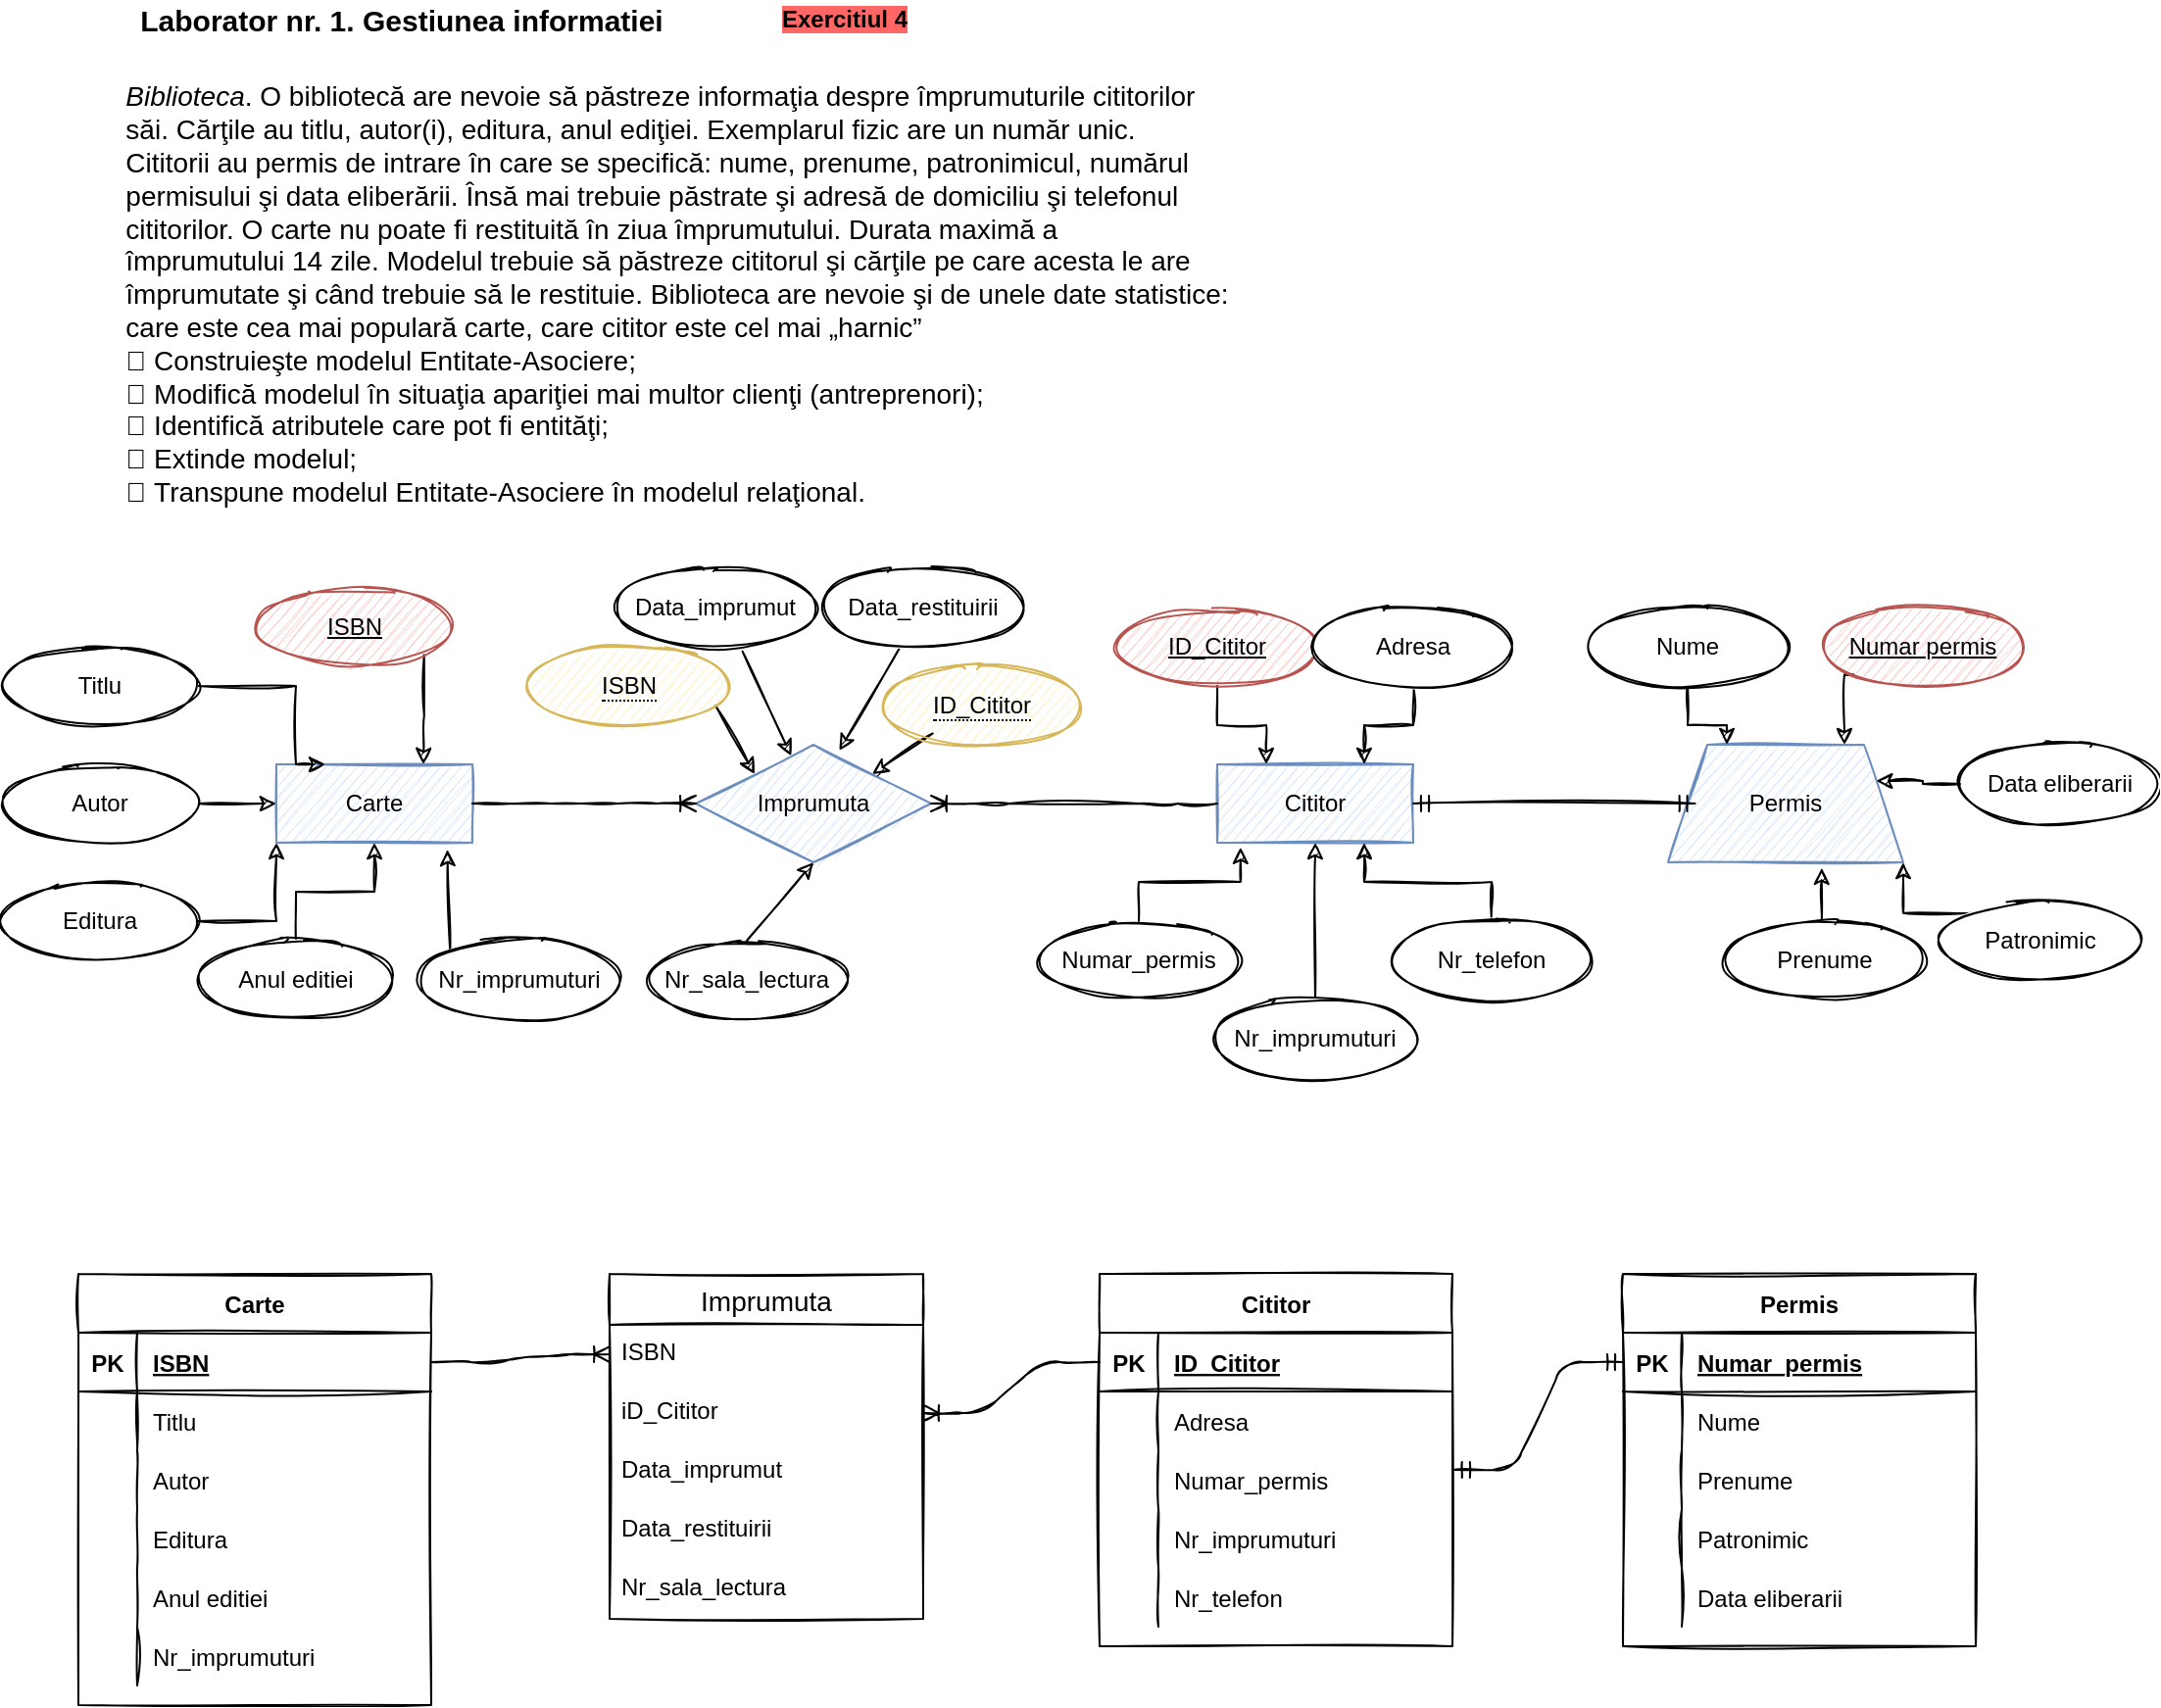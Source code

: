 <mxfile version="17.5.0" type="github"><diagram id="GzVoudzLTFGUCor3DVBX" name="Page-1"><mxGraphModel dx="765" dy="492" grid="1" gridSize="10" guides="1" tooltips="1" connect="1" arrows="1" fold="1" page="1" pageScale="1" pageWidth="827" pageHeight="1169" math="0" shadow="0"><root><mxCell id="0"/><mxCell id="1" parent="0"/><mxCell id="1ZgwUVBIteg7ktjn-Hnc-1" value="Cititor" style="whiteSpace=wrap;html=1;align=center;fillColor=#dae8fc;strokeColor=#6c8ebf;sketch=1;" parent="1" vertex="1"><mxGeometry x="620" y="420" width="100" height="40" as="geometry"/></mxCell><mxCell id="1ZgwUVBIteg7ktjn-Hnc-2" value="Carte" style="whiteSpace=wrap;html=1;align=center;fillColor=#dae8fc;strokeColor=#6c8ebf;sketch=1;" parent="1" vertex="1"><mxGeometry x="140" y="420" width="100" height="40" as="geometry"/></mxCell><mxCell id="1ZgwUVBIteg7ktjn-Hnc-3" value="Imprumuta" style="shape=rhombus;perimeter=rhombusPerimeter;whiteSpace=wrap;html=1;align=center;fillColor=#dae8fc;strokeColor=#6c8ebf;sketch=1;" parent="1" vertex="1"><mxGeometry x="354" y="410" width="120" height="60" as="geometry"/></mxCell><mxCell id="1ZgwUVBIteg7ktjn-Hnc-9" style="edgeStyle=orthogonalEdgeStyle;rounded=0;orthogonalLoop=1;jettySize=auto;html=1;exitX=1;exitY=1;exitDx=0;exitDy=0;entryX=0.75;entryY=0;entryDx=0;entryDy=0;sketch=1;" parent="1" source="1ZgwUVBIteg7ktjn-Hnc-4" target="1ZgwUVBIteg7ktjn-Hnc-2" edge="1"><mxGeometry relative="1" as="geometry"/></mxCell><mxCell id="1ZgwUVBIteg7ktjn-Hnc-4" value="ISBN" style="ellipse;whiteSpace=wrap;html=1;align=center;fontStyle=4;fillColor=#f8cecc;strokeColor=#b85450;sketch=1;" parent="1" vertex="1"><mxGeometry x="130" y="330" width="100" height="40" as="geometry"/></mxCell><mxCell id="1ZgwUVBIteg7ktjn-Hnc-10" style="edgeStyle=orthogonalEdgeStyle;rounded=0;orthogonalLoop=1;jettySize=auto;html=1;entryX=0.25;entryY=0;entryDx=0;entryDy=0;sketch=1;" parent="1" source="1ZgwUVBIteg7ktjn-Hnc-5" target="1ZgwUVBIteg7ktjn-Hnc-2" edge="1"><mxGeometry relative="1" as="geometry"><Array as="points"><mxPoint x="150" y="380"/><mxPoint x="150" y="420"/></Array></mxGeometry></mxCell><mxCell id="1ZgwUVBIteg7ktjn-Hnc-5" value="Titlu" style="ellipse;whiteSpace=wrap;html=1;align=center;sketch=1;" parent="1" vertex="1"><mxGeometry y="360" width="100" height="40" as="geometry"/></mxCell><mxCell id="1ZgwUVBIteg7ktjn-Hnc-12" style="edgeStyle=orthogonalEdgeStyle;rounded=0;orthogonalLoop=1;jettySize=auto;html=1;entryX=0;entryY=0.5;entryDx=0;entryDy=0;sketch=1;" parent="1" source="1ZgwUVBIteg7ktjn-Hnc-6" target="1ZgwUVBIteg7ktjn-Hnc-2" edge="1"><mxGeometry relative="1" as="geometry"/></mxCell><mxCell id="1ZgwUVBIteg7ktjn-Hnc-6" value="Autor" style="ellipse;whiteSpace=wrap;html=1;align=center;sketch=1;" parent="1" vertex="1"><mxGeometry y="420" width="100" height="40" as="geometry"/></mxCell><mxCell id="1ZgwUVBIteg7ktjn-Hnc-13" style="edgeStyle=orthogonalEdgeStyle;rounded=0;orthogonalLoop=1;jettySize=auto;html=1;entryX=0;entryY=1;entryDx=0;entryDy=0;sketch=1;" parent="1" source="1ZgwUVBIteg7ktjn-Hnc-7" target="1ZgwUVBIteg7ktjn-Hnc-2" edge="1"><mxGeometry relative="1" as="geometry"/></mxCell><mxCell id="1ZgwUVBIteg7ktjn-Hnc-7" value="Editura" style="ellipse;whiteSpace=wrap;html=1;align=center;sketch=1;" parent="1" vertex="1"><mxGeometry y="480" width="100" height="40" as="geometry"/></mxCell><mxCell id="1ZgwUVBIteg7ktjn-Hnc-14" style="edgeStyle=orthogonalEdgeStyle;rounded=0;orthogonalLoop=1;jettySize=auto;html=1;sketch=1;" parent="1" source="1ZgwUVBIteg7ktjn-Hnc-8" target="1ZgwUVBIteg7ktjn-Hnc-2" edge="1"><mxGeometry relative="1" as="geometry"/></mxCell><mxCell id="1ZgwUVBIteg7ktjn-Hnc-8" value="Anul editiei" style="ellipse;whiteSpace=wrap;html=1;align=center;sketch=1;" parent="1" vertex="1"><mxGeometry x="100" y="510" width="100" height="40" as="geometry"/></mxCell><mxCell id="1ZgwUVBIteg7ktjn-Hnc-15" value="Permis" style="shape=trapezoid;perimeter=trapezoidPerimeter;whiteSpace=wrap;html=1;fixedSize=1;fillColor=#dae8fc;strokeColor=#6c8ebf;sketch=1;" parent="1" vertex="1"><mxGeometry x="850" y="410" width="120" height="60" as="geometry"/></mxCell><mxCell id="1ZgwUVBIteg7ktjn-Hnc-22" style="edgeStyle=orthogonalEdgeStyle;rounded=0;orthogonalLoop=1;jettySize=auto;html=1;entryX=0.25;entryY=0;entryDx=0;entryDy=0;sketch=1;" parent="1" source="1ZgwUVBIteg7ktjn-Hnc-16" target="1ZgwUVBIteg7ktjn-Hnc-15" edge="1"><mxGeometry relative="1" as="geometry"/></mxCell><mxCell id="1ZgwUVBIteg7ktjn-Hnc-16" value="Nume" style="ellipse;whiteSpace=wrap;html=1;align=center;sketch=1;" parent="1" vertex="1"><mxGeometry x="810" y="340" width="100" height="40" as="geometry"/></mxCell><mxCell id="1ZgwUVBIteg7ktjn-Hnc-23" style="edgeStyle=orthogonalEdgeStyle;rounded=0;orthogonalLoop=1;jettySize=auto;html=1;exitX=0;exitY=1;exitDx=0;exitDy=0;entryX=0.75;entryY=0;entryDx=0;entryDy=0;sketch=1;" parent="1" source="1ZgwUVBIteg7ktjn-Hnc-17" target="1ZgwUVBIteg7ktjn-Hnc-15" edge="1"><mxGeometry relative="1" as="geometry"/></mxCell><mxCell id="1ZgwUVBIteg7ktjn-Hnc-17" value="Numar permis" style="ellipse;whiteSpace=wrap;html=1;align=center;fontStyle=4;fillColor=#f8cecc;strokeColor=#b85450;sketch=1;" parent="1" vertex="1"><mxGeometry x="930" y="340" width="100" height="40" as="geometry"/></mxCell><mxCell id="1ZgwUVBIteg7ktjn-Hnc-24" style="edgeStyle=orthogonalEdgeStyle;rounded=0;orthogonalLoop=1;jettySize=auto;html=1;exitX=0;exitY=0.5;exitDx=0;exitDy=0;entryX=1;entryY=0.25;entryDx=0;entryDy=0;sketch=1;" parent="1" source="1ZgwUVBIteg7ktjn-Hnc-18" target="1ZgwUVBIteg7ktjn-Hnc-15" edge="1"><mxGeometry relative="1" as="geometry"/></mxCell><mxCell id="1ZgwUVBIteg7ktjn-Hnc-18" value="Data eliberarii" style="ellipse;whiteSpace=wrap;html=1;align=center;sketch=1;" parent="1" vertex="1"><mxGeometry x="1000" y="410" width="100" height="40" as="geometry"/></mxCell><mxCell id="1ZgwUVBIteg7ktjn-Hnc-31" style="edgeStyle=orthogonalEdgeStyle;rounded=0;orthogonalLoop=1;jettySize=auto;html=1;entryX=0.25;entryY=0;entryDx=0;entryDy=0;sketch=1;" parent="1" source="1ZgwUVBIteg7ktjn-Hnc-19" target="1ZgwUVBIteg7ktjn-Hnc-1" edge="1"><mxGeometry relative="1" as="geometry"/></mxCell><mxCell id="1ZgwUVBIteg7ktjn-Hnc-19" value="ID_Cititor" style="ellipse;whiteSpace=wrap;html=1;align=center;fontStyle=4;fillColor=#f8cecc;strokeColor=#b85450;sketch=1;" parent="1" vertex="1"><mxGeometry x="570" y="340" width="100" height="40" as="geometry"/></mxCell><mxCell id="1ZgwUVBIteg7ktjn-Hnc-30" style="edgeStyle=orthogonalEdgeStyle;rounded=0;orthogonalLoop=1;jettySize=auto;html=1;exitX=0.5;exitY=1;exitDx=0;exitDy=0;entryX=0.75;entryY=0;entryDx=0;entryDy=0;sketch=1;" parent="1" source="1ZgwUVBIteg7ktjn-Hnc-20" target="1ZgwUVBIteg7ktjn-Hnc-1" edge="1"><mxGeometry relative="1" as="geometry"/></mxCell><mxCell id="1ZgwUVBIteg7ktjn-Hnc-20" value="Adresa" style="ellipse;whiteSpace=wrap;html=1;align=center;sketch=1;" parent="1" vertex="1"><mxGeometry x="670" y="340" width="100" height="40" as="geometry"/></mxCell><mxCell id="1ZgwUVBIteg7ktjn-Hnc-25" style="edgeStyle=orthogonalEdgeStyle;rounded=0;orthogonalLoop=1;jettySize=auto;html=1;entryX=0.75;entryY=1;entryDx=0;entryDy=0;sketch=1;" parent="1" source="1ZgwUVBIteg7ktjn-Hnc-21" target="1ZgwUVBIteg7ktjn-Hnc-1" edge="1"><mxGeometry relative="1" as="geometry"/></mxCell><mxCell id="1ZgwUVBIteg7ktjn-Hnc-21" value="Nr_telefon" style="ellipse;whiteSpace=wrap;html=1;align=center;sketch=1;" parent="1" vertex="1"><mxGeometry x="710" y="500" width="100" height="40" as="geometry"/></mxCell><mxCell id="1ZgwUVBIteg7ktjn-Hnc-28" style="edgeStyle=orthogonalEdgeStyle;rounded=0;orthogonalLoop=1;jettySize=auto;html=1;exitX=0;exitY=0;exitDx=0;exitDy=0;entryX=1;entryY=1;entryDx=0;entryDy=0;sketch=1;" parent="1" source="1ZgwUVBIteg7ktjn-Hnc-26" target="1ZgwUVBIteg7ktjn-Hnc-15" edge="1"><mxGeometry relative="1" as="geometry"/></mxCell><mxCell id="1ZgwUVBIteg7ktjn-Hnc-26" value="Patronimic" style="ellipse;whiteSpace=wrap;html=1;align=center;sketch=1;" parent="1" vertex="1"><mxGeometry x="990" y="490" width="100" height="40" as="geometry"/></mxCell><mxCell id="1ZgwUVBIteg7ktjn-Hnc-29" style="edgeStyle=orthogonalEdgeStyle;rounded=0;orthogonalLoop=1;jettySize=auto;html=1;exitX=0.5;exitY=0;exitDx=0;exitDy=0;entryX=0.653;entryY=1.049;entryDx=0;entryDy=0;entryPerimeter=0;sketch=1;" parent="1" source="1ZgwUVBIteg7ktjn-Hnc-27" target="1ZgwUVBIteg7ktjn-Hnc-15" edge="1"><mxGeometry relative="1" as="geometry"/></mxCell><mxCell id="1ZgwUVBIteg7ktjn-Hnc-27" value="Prenume" style="ellipse;whiteSpace=wrap;html=1;align=center;sketch=1;" parent="1" vertex="1"><mxGeometry x="880" y="500" width="100" height="40" as="geometry"/></mxCell><mxCell id="1ZgwUVBIteg7ktjn-Hnc-41" style="edgeStyle=none;rounded=0;orthogonalLoop=1;jettySize=auto;html=1;exitX=0.638;exitY=1.059;exitDx=0;exitDy=0;exitPerimeter=0;sketch=1;" parent="1" source="1ZgwUVBIteg7ktjn-Hnc-32" target="1ZgwUVBIteg7ktjn-Hnc-3" edge="1"><mxGeometry relative="1" as="geometry"><mxPoint x="370" y="350" as="sourcePoint"/></mxGeometry></mxCell><mxCell id="1ZgwUVBIteg7ktjn-Hnc-32" value="Data_imprumut" style="ellipse;whiteSpace=wrap;html=1;align=center;sketch=1;" parent="1" vertex="1"><mxGeometry x="314" y="320" width="100" height="40" as="geometry"/></mxCell><mxCell id="1ZgwUVBIteg7ktjn-Hnc-40" style="edgeStyle=none;rounded=0;orthogonalLoop=1;jettySize=auto;html=1;exitX=1;exitY=0.5;exitDx=0;exitDy=0;entryX=0;entryY=0;entryDx=0;entryDy=0;sketch=1;" parent="1" target="1ZgwUVBIteg7ktjn-Hnc-3" edge="1"><mxGeometry relative="1" as="geometry"><mxPoint x="364" y="390" as="sourcePoint"/></mxGeometry></mxCell><mxCell id="1ZgwUVBIteg7ktjn-Hnc-35" style="edgeStyle=orthogonalEdgeStyle;rounded=0;orthogonalLoop=1;jettySize=auto;html=1;exitX=0.5;exitY=1;exitDx=0;exitDy=0;sketch=1;" parent="1" source="1ZgwUVBIteg7ktjn-Hnc-20" target="1ZgwUVBIteg7ktjn-Hnc-20" edge="1"><mxGeometry relative="1" as="geometry"/></mxCell><mxCell id="1ZgwUVBIteg7ktjn-Hnc-42" style="edgeStyle=none;rounded=0;orthogonalLoop=1;jettySize=auto;html=1;exitX=0;exitY=1;exitDx=0;exitDy=0;entryX=1;entryY=0;entryDx=0;entryDy=0;sketch=1;" parent="1" target="1ZgwUVBIteg7ktjn-Hnc-3" edge="1"><mxGeometry relative="1" as="geometry"><mxPoint x="474.854" y="404.226" as="sourcePoint"/></mxGeometry></mxCell><mxCell id="1ZgwUVBIteg7ktjn-Hnc-38" style="edgeStyle=orthogonalEdgeStyle;rounded=0;orthogonalLoop=1;jettySize=auto;html=1;exitX=0.5;exitY=0;exitDx=0;exitDy=0;entryX=0.119;entryY=1.059;entryDx=0;entryDy=0;entryPerimeter=0;sketch=1;" parent="1" source="1ZgwUVBIteg7ktjn-Hnc-37" target="1ZgwUVBIteg7ktjn-Hnc-1" edge="1"><mxGeometry relative="1" as="geometry"/></mxCell><mxCell id="1ZgwUVBIteg7ktjn-Hnc-37" value="Numar_permis" style="ellipse;whiteSpace=wrap;html=1;align=center;sketch=1;" parent="1" vertex="1"><mxGeometry x="530" y="500" width="100" height="40" as="geometry"/></mxCell><mxCell id="1ZgwUVBIteg7ktjn-Hnc-39" value="" style="fontSize=12;html=1;endArrow=ERmandOne;startArrow=ERmandOne;entryX=0.115;entryY=0.5;entryDx=0;entryDy=0;exitX=1;exitY=0.5;exitDx=0;exitDy=0;entryPerimeter=0;sketch=1;" parent="1" source="1ZgwUVBIteg7ktjn-Hnc-1" target="1ZgwUVBIteg7ktjn-Hnc-15" edge="1"><mxGeometry width="100" height="100" relative="1" as="geometry"><mxPoint x="460" y="590" as="sourcePoint"/><mxPoint x="560" y="490" as="targetPoint"/></mxGeometry></mxCell><mxCell id="1ZgwUVBIteg7ktjn-Hnc-43" value="" style="edgeStyle=entityRelationEdgeStyle;fontSize=12;html=1;endArrow=ERoneToMany;entryX=1;entryY=0.5;entryDx=0;entryDy=0;exitX=0;exitY=0.5;exitDx=0;exitDy=0;sketch=1;" parent="1" source="1ZgwUVBIteg7ktjn-Hnc-1" target="1ZgwUVBIteg7ktjn-Hnc-3" edge="1"><mxGeometry width="100" height="100" relative="1" as="geometry"><mxPoint x="460" y="590" as="sourcePoint"/><mxPoint x="560" y="490" as="targetPoint"/></mxGeometry></mxCell><mxCell id="1ZgwUVBIteg7ktjn-Hnc-44" value="" style="edgeStyle=entityRelationEdgeStyle;fontSize=12;html=1;endArrow=ERoneToMany;exitX=1;exitY=0.5;exitDx=0;exitDy=0;entryX=0;entryY=0.5;entryDx=0;entryDy=0;sketch=1;" parent="1" source="1ZgwUVBIteg7ktjn-Hnc-2" target="1ZgwUVBIteg7ktjn-Hnc-3" edge="1"><mxGeometry width="100" height="100" relative="1" as="geometry"><mxPoint x="460" y="590" as="sourcePoint"/><mxPoint x="560" y="490" as="targetPoint"/></mxGeometry></mxCell><mxCell id="1ZgwUVBIteg7ktjn-Hnc-46" value="&lt;span style=&quot;border-bottom: 1px dotted&quot;&gt;ID_Cititor&lt;/span&gt;" style="ellipse;whiteSpace=wrap;html=1;align=center;fillColor=#fff2cc;strokeColor=#d6b656;sketch=1;" parent="1" vertex="1"><mxGeometry x="450" y="370" width="100" height="40" as="geometry"/></mxCell><mxCell id="1ZgwUVBIteg7ktjn-Hnc-47" value="&lt;span style=&quot;border-bottom: 1px dotted&quot;&gt;ISBN&lt;/span&gt;" style="ellipse;whiteSpace=wrap;html=1;align=center;fillColor=#fff2cc;strokeColor=#d6b656;sketch=1;" parent="1" vertex="1"><mxGeometry x="270" y="360" width="100" height="40" as="geometry"/></mxCell><mxCell id="1ZgwUVBIteg7ktjn-Hnc-49" style="edgeStyle=none;rounded=0;orthogonalLoop=1;jettySize=auto;html=1;entryX=0.61;entryY=0.049;entryDx=0;entryDy=0;entryPerimeter=0;sketch=1;" parent="1" source="1ZgwUVBIteg7ktjn-Hnc-48" target="1ZgwUVBIteg7ktjn-Hnc-3" edge="1"><mxGeometry relative="1" as="geometry"/></mxCell><mxCell id="1ZgwUVBIteg7ktjn-Hnc-48" value="Data_restituirii" style="ellipse;whiteSpace=wrap;html=1;align=center;sketch=1;" parent="1" vertex="1"><mxGeometry x="420" y="320" width="100" height="40" as="geometry"/></mxCell><mxCell id="1ZgwUVBIteg7ktjn-Hnc-51" style="edgeStyle=none;rounded=0;orthogonalLoop=1;jettySize=auto;html=1;exitX=0.5;exitY=0;exitDx=0;exitDy=0;entryX=0.5;entryY=1;entryDx=0;entryDy=0;sketch=1;" parent="1" source="1ZgwUVBIteg7ktjn-Hnc-50" target="1ZgwUVBIteg7ktjn-Hnc-1" edge="1"><mxGeometry relative="1" as="geometry"/></mxCell><mxCell id="1ZgwUVBIteg7ktjn-Hnc-50" value="Nr_imprumuturi" style="ellipse;whiteSpace=wrap;html=1;align=center;sketch=1;" parent="1" vertex="1"><mxGeometry x="620" y="540" width="100" height="40" as="geometry"/></mxCell><mxCell id="1ZgwUVBIteg7ktjn-Hnc-53" style="edgeStyle=none;rounded=0;orthogonalLoop=1;jettySize=auto;html=1;exitX=0;exitY=0;exitDx=0;exitDy=0;entryX=0.872;entryY=1.088;entryDx=0;entryDy=0;entryPerimeter=0;sketch=1;" parent="1" source="1ZgwUVBIteg7ktjn-Hnc-52" target="1ZgwUVBIteg7ktjn-Hnc-2" edge="1"><mxGeometry relative="1" as="geometry"/></mxCell><mxCell id="1ZgwUVBIteg7ktjn-Hnc-52" value="Nr_imprumuturi" style="ellipse;whiteSpace=wrap;html=1;align=center;sketch=1;" parent="1" vertex="1"><mxGeometry x="214" y="510" width="100" height="40" as="geometry"/></mxCell><mxCell id="1ZgwUVBIteg7ktjn-Hnc-55" style="edgeStyle=none;rounded=0;orthogonalLoop=1;jettySize=auto;html=1;exitX=0.5;exitY=0;exitDx=0;exitDy=0;entryX=0.5;entryY=1;entryDx=0;entryDy=0;sketch=1;" parent="1" source="1ZgwUVBIteg7ktjn-Hnc-54" target="1ZgwUVBIteg7ktjn-Hnc-3" edge="1"><mxGeometry relative="1" as="geometry"/></mxCell><mxCell id="1ZgwUVBIteg7ktjn-Hnc-54" value="Nr_sala_lectura" style="ellipse;whiteSpace=wrap;html=1;align=center;sketch=1;" parent="1" vertex="1"><mxGeometry x="330" y="510" width="100" height="40" as="geometry"/></mxCell><mxCell id="UkZiHDTjIvMeta6lzv5_-1" value="&lt;b&gt;&lt;font style=&quot;font-size: 15px&quot;&gt;Laborator nr. 1. Gestiunea informatiei&lt;/font&gt;&lt;/b&gt;" style="text;html=1;strokeColor=none;fillColor=none;align=center;verticalAlign=middle;whiteSpace=wrap;rounded=0;sketch=1;" parent="1" vertex="1"><mxGeometry x="64" y="30" width="280" height="20" as="geometry"/></mxCell><mxCell id="UkZiHDTjIvMeta6lzv5_-2" value="&lt;b style=&quot;background-color: rgb(255 , 102 , 102)&quot;&gt;Exercitiul 4&lt;/b&gt;" style="text;html=1;strokeColor=none;fillColor=none;align=center;verticalAlign=middle;whiteSpace=wrap;rounded=0;sketch=1;" parent="1" vertex="1"><mxGeometry x="390" y="30" width="80" height="20" as="geometry"/></mxCell><mxCell id="UkZiHDTjIvMeta6lzv5_-3" value="&lt;div style=&quot;text-align: left ; font-size: 14px&quot;&gt;&lt;i&gt;Biblioteca&lt;/i&gt;. O bibliotecă are nevoie să păstreze informaţia despre împrumuturile cititorilor&lt;br&gt;săi. Cărţile au titlu, autor(i), editura, anul ediţiei. Exemplarul fizic are un număr unic.&lt;br&gt;Cititorii au permis de intrare în care se specifică: nume, prenume, patronimicul, numărul&lt;br&gt;permisului şi data eliberării. Însă mai trebuie păstrate şi adresă de domiciliu şi telefonul&lt;br&gt;cititorilor. O carte nu poate fi restituită în ziua împrumutului. Durata maximă a&lt;br&gt;împrumutului 14 zile. Modelul trebuie să păstreze cititorul şi cărţile pe care acesta le are&lt;br&gt;împrumutate şi când trebuie să le restituie. Biblioteca are nevoie şi de unele date statistice:&lt;br&gt;care este cea mai populară carte, care cititor este cel mai „harnic”&lt;br&gt;&lt;/div&gt;&lt;div style=&quot;text-align: left ; font-size: 14px&quot;&gt;&lt;span&gt;&lt;font style=&quot;font-size: 14px&quot;&gt; Construieşte modelul Entitate-Asociere;&lt;/font&gt;&lt;/span&gt;&lt;/div&gt;&lt;div style=&quot;text-align: left ; font-size: 14px&quot;&gt;&lt;span&gt;&lt;font style=&quot;font-size: 14px&quot;&gt; Modifică modelul în situaţia apariţiei mai multor clienţi (antreprenori);&lt;/font&gt;&lt;/span&gt;&lt;/div&gt;&lt;div style=&quot;text-align: left ; font-size: 14px&quot;&gt;&lt;span&gt;&lt;font style=&quot;font-size: 14px&quot;&gt; Identifică atributele care pot fi entităţi;&lt;/font&gt;&lt;/span&gt;&lt;/div&gt;&lt;div style=&quot;text-align: left ; font-size: 14px&quot;&gt;&lt;span&gt;&lt;font style=&quot;font-size: 14px&quot;&gt; Extinde modelul;&lt;/font&gt;&lt;/span&gt;&lt;/div&gt;&lt;div style=&quot;text-align: left ; font-size: 14px&quot;&gt;&lt;font style=&quot;font-size: 14px&quot;&gt; Transpune modelul Entitate-Asociere în modelul relaţional.&lt;/font&gt;&lt;/div&gt;" style="text;html=1;strokeColor=none;fillColor=none;align=center;verticalAlign=middle;whiteSpace=wrap;rounded=0;sketch=1;" parent="1" vertex="1"><mxGeometry x="39" y="60" width="611" height="240" as="geometry"/></mxCell><mxCell id="UkZiHDTjIvMeta6lzv5_-4" value="Carte" style="shape=table;startSize=30;container=1;collapsible=1;childLayout=tableLayout;fixedRows=1;rowLines=0;fontStyle=1;align=center;resizeLast=1;sketch=1;" parent="1" vertex="1"><mxGeometry x="39" y="680" width="180" height="220" as="geometry"/></mxCell><mxCell id="UkZiHDTjIvMeta6lzv5_-5" value="" style="shape=partialRectangle;collapsible=0;dropTarget=0;pointerEvents=0;fillColor=none;top=0;left=0;bottom=1;right=0;points=[[0,0.5],[1,0.5]];portConstraint=eastwest;sketch=1;" parent="UkZiHDTjIvMeta6lzv5_-4" vertex="1"><mxGeometry y="30" width="180" height="30" as="geometry"/></mxCell><mxCell id="UkZiHDTjIvMeta6lzv5_-6" value="PK" style="shape=partialRectangle;connectable=0;fillColor=none;top=0;left=0;bottom=0;right=0;fontStyle=1;overflow=hidden;sketch=1;" parent="UkZiHDTjIvMeta6lzv5_-5" vertex="1"><mxGeometry width="30" height="30" as="geometry"/></mxCell><mxCell id="UkZiHDTjIvMeta6lzv5_-7" value="ISBN" style="shape=partialRectangle;connectable=0;fillColor=none;top=0;left=0;bottom=0;right=0;align=left;spacingLeft=6;fontStyle=5;overflow=hidden;sketch=1;" parent="UkZiHDTjIvMeta6lzv5_-5" vertex="1"><mxGeometry x="30" width="150" height="30" as="geometry"/></mxCell><mxCell id="UkZiHDTjIvMeta6lzv5_-8" value="" style="shape=partialRectangle;collapsible=0;dropTarget=0;pointerEvents=0;fillColor=none;top=0;left=0;bottom=0;right=0;points=[[0,0.5],[1,0.5]];portConstraint=eastwest;sketch=1;" parent="UkZiHDTjIvMeta6lzv5_-4" vertex="1"><mxGeometry y="60" width="180" height="30" as="geometry"/></mxCell><mxCell id="UkZiHDTjIvMeta6lzv5_-9" value="" style="shape=partialRectangle;connectable=0;fillColor=none;top=0;left=0;bottom=0;right=0;editable=1;overflow=hidden;sketch=1;" parent="UkZiHDTjIvMeta6lzv5_-8" vertex="1"><mxGeometry width="30" height="30" as="geometry"/></mxCell><mxCell id="UkZiHDTjIvMeta6lzv5_-10" value="Titlu" style="shape=partialRectangle;connectable=0;fillColor=none;top=0;left=0;bottom=0;right=0;align=left;spacingLeft=6;overflow=hidden;sketch=1;" parent="UkZiHDTjIvMeta6lzv5_-8" vertex="1"><mxGeometry x="30" width="150" height="30" as="geometry"/></mxCell><mxCell id="UkZiHDTjIvMeta6lzv5_-11" value="" style="shape=partialRectangle;collapsible=0;dropTarget=0;pointerEvents=0;fillColor=none;top=0;left=0;bottom=0;right=0;points=[[0,0.5],[1,0.5]];portConstraint=eastwest;sketch=1;" parent="UkZiHDTjIvMeta6lzv5_-4" vertex="1"><mxGeometry y="90" width="180" height="30" as="geometry"/></mxCell><mxCell id="UkZiHDTjIvMeta6lzv5_-12" value="" style="shape=partialRectangle;connectable=0;fillColor=none;top=0;left=0;bottom=0;right=0;editable=1;overflow=hidden;sketch=1;" parent="UkZiHDTjIvMeta6lzv5_-11" vertex="1"><mxGeometry width="30" height="30" as="geometry"/></mxCell><mxCell id="UkZiHDTjIvMeta6lzv5_-13" value="Autor" style="shape=partialRectangle;connectable=0;fillColor=none;top=0;left=0;bottom=0;right=0;align=left;spacingLeft=6;overflow=hidden;sketch=1;" parent="UkZiHDTjIvMeta6lzv5_-11" vertex="1"><mxGeometry x="30" width="150" height="30" as="geometry"/></mxCell><mxCell id="UkZiHDTjIvMeta6lzv5_-14" value="" style="shape=partialRectangle;collapsible=0;dropTarget=0;pointerEvents=0;fillColor=none;top=0;left=0;bottom=0;right=0;points=[[0,0.5],[1,0.5]];portConstraint=eastwest;sketch=1;" parent="UkZiHDTjIvMeta6lzv5_-4" vertex="1"><mxGeometry y="120" width="180" height="30" as="geometry"/></mxCell><mxCell id="UkZiHDTjIvMeta6lzv5_-15" value="" style="shape=partialRectangle;connectable=0;fillColor=none;top=0;left=0;bottom=0;right=0;editable=1;overflow=hidden;sketch=1;" parent="UkZiHDTjIvMeta6lzv5_-14" vertex="1"><mxGeometry width="30" height="30" as="geometry"/></mxCell><mxCell id="UkZiHDTjIvMeta6lzv5_-16" value="Editura" style="shape=partialRectangle;connectable=0;fillColor=none;top=0;left=0;bottom=0;right=0;align=left;spacingLeft=6;overflow=hidden;sketch=1;" parent="UkZiHDTjIvMeta6lzv5_-14" vertex="1"><mxGeometry x="30" width="150" height="30" as="geometry"/></mxCell><mxCell id="UkZiHDTjIvMeta6lzv5_-17" value="" style="shape=partialRectangle;collapsible=0;dropTarget=0;pointerEvents=0;fillColor=none;top=0;left=0;bottom=0;right=0;points=[[0,0.5],[1,0.5]];portConstraint=eastwest;sketch=1;" parent="UkZiHDTjIvMeta6lzv5_-4" vertex="1"><mxGeometry y="150" width="180" height="30" as="geometry"/></mxCell><mxCell id="UkZiHDTjIvMeta6lzv5_-18" value="" style="shape=partialRectangle;connectable=0;fillColor=none;top=0;left=0;bottom=0;right=0;editable=1;overflow=hidden;sketch=1;" parent="UkZiHDTjIvMeta6lzv5_-17" vertex="1"><mxGeometry width="30" height="30" as="geometry"/></mxCell><mxCell id="UkZiHDTjIvMeta6lzv5_-19" value="Anul editiei" style="shape=partialRectangle;connectable=0;fillColor=none;top=0;left=0;bottom=0;right=0;align=left;spacingLeft=6;overflow=hidden;sketch=1;" parent="UkZiHDTjIvMeta6lzv5_-17" vertex="1"><mxGeometry x="30" width="150" height="30" as="geometry"/></mxCell><mxCell id="UkZiHDTjIvMeta6lzv5_-20" value="" style="shape=partialRectangle;collapsible=0;dropTarget=0;pointerEvents=0;fillColor=none;top=0;left=0;bottom=0;right=0;points=[[0,0.5],[1,0.5]];portConstraint=eastwest;sketch=1;" parent="UkZiHDTjIvMeta6lzv5_-4" vertex="1"><mxGeometry y="180" width="180" height="30" as="geometry"/></mxCell><mxCell id="UkZiHDTjIvMeta6lzv5_-21" value="" style="shape=partialRectangle;connectable=0;fillColor=none;top=0;left=0;bottom=0;right=0;editable=1;overflow=hidden;sketch=1;" parent="UkZiHDTjIvMeta6lzv5_-20" vertex="1"><mxGeometry width="30" height="30" as="geometry"/></mxCell><mxCell id="UkZiHDTjIvMeta6lzv5_-22" value="Nr_imprumuturi" style="shape=partialRectangle;connectable=0;fillColor=none;top=0;left=0;bottom=0;right=0;align=left;spacingLeft=6;overflow=hidden;sketch=1;" parent="UkZiHDTjIvMeta6lzv5_-20" vertex="1"><mxGeometry x="30" width="150" height="30" as="geometry"/></mxCell><mxCell id="UkZiHDTjIvMeta6lzv5_-23" value="Imprumuta" style="swimlane;fontStyle=0;childLayout=stackLayout;horizontal=1;startSize=26;horizontalStack=0;resizeParent=1;resizeParentMax=0;resizeLast=0;collapsible=1;marginBottom=0;align=center;fontSize=14;sketch=1;" parent="1" vertex="1"><mxGeometry x="310" y="680" width="160" height="176" as="geometry"/></mxCell><mxCell id="UkZiHDTjIvMeta6lzv5_-24" value="ISBN" style="text;strokeColor=none;fillColor=none;spacingLeft=4;spacingRight=4;overflow=hidden;rotatable=0;points=[[0,0.5],[1,0.5]];portConstraint=eastwest;fontSize=12;sketch=1;" parent="UkZiHDTjIvMeta6lzv5_-23" vertex="1"><mxGeometry y="26" width="160" height="30" as="geometry"/></mxCell><mxCell id="UkZiHDTjIvMeta6lzv5_-25" value="iD_Cititor" style="text;strokeColor=none;fillColor=none;spacingLeft=4;spacingRight=4;overflow=hidden;rotatable=0;points=[[0,0.5],[1,0.5]];portConstraint=eastwest;fontSize=12;sketch=1;" parent="UkZiHDTjIvMeta6lzv5_-23" vertex="1"><mxGeometry y="56" width="160" height="30" as="geometry"/></mxCell><mxCell id="UkZiHDTjIvMeta6lzv5_-26" value="Data_imprumut" style="text;strokeColor=none;fillColor=none;spacingLeft=4;spacingRight=4;overflow=hidden;rotatable=0;points=[[0,0.5],[1,0.5]];portConstraint=eastwest;fontSize=12;sketch=1;" parent="UkZiHDTjIvMeta6lzv5_-23" vertex="1"><mxGeometry y="86" width="160" height="30" as="geometry"/></mxCell><mxCell id="UkZiHDTjIvMeta6lzv5_-27" value="Data_restituirii" style="text;strokeColor=none;fillColor=none;spacingLeft=4;spacingRight=4;overflow=hidden;rotatable=0;points=[[0,0.5],[1,0.5]];portConstraint=eastwest;fontSize=12;sketch=1;" parent="UkZiHDTjIvMeta6lzv5_-23" vertex="1"><mxGeometry y="116" width="160" height="30" as="geometry"/></mxCell><mxCell id="UkZiHDTjIvMeta6lzv5_-28" value="Nr_sala_lectura" style="text;strokeColor=none;fillColor=none;spacingLeft=4;spacingRight=4;overflow=hidden;rotatable=0;points=[[0,0.5],[1,0.5]];portConstraint=eastwest;fontSize=12;sketch=1;" parent="UkZiHDTjIvMeta6lzv5_-23" vertex="1"><mxGeometry y="146" width="160" height="30" as="geometry"/></mxCell><mxCell id="UkZiHDTjIvMeta6lzv5_-42" value="Permis" style="shape=table;startSize=30;container=1;collapsible=1;childLayout=tableLayout;fixedRows=1;rowLines=0;fontStyle=1;align=center;resizeLast=1;sketch=1;" parent="1" vertex="1"><mxGeometry x="827" y="680" width="180" height="190" as="geometry"/></mxCell><mxCell id="UkZiHDTjIvMeta6lzv5_-43" value="" style="shape=partialRectangle;collapsible=0;dropTarget=0;pointerEvents=0;fillColor=none;top=0;left=0;bottom=1;right=0;points=[[0,0.5],[1,0.5]];portConstraint=eastwest;sketch=1;" parent="UkZiHDTjIvMeta6lzv5_-42" vertex="1"><mxGeometry y="30" width="180" height="30" as="geometry"/></mxCell><mxCell id="UkZiHDTjIvMeta6lzv5_-44" value="PK" style="shape=partialRectangle;connectable=0;fillColor=none;top=0;left=0;bottom=0;right=0;fontStyle=1;overflow=hidden;sketch=1;" parent="UkZiHDTjIvMeta6lzv5_-43" vertex="1"><mxGeometry width="30" height="30" as="geometry"/></mxCell><mxCell id="UkZiHDTjIvMeta6lzv5_-45" value="Numar_permis" style="shape=partialRectangle;connectable=0;fillColor=none;top=0;left=0;bottom=0;right=0;align=left;spacingLeft=6;fontStyle=5;overflow=hidden;sketch=1;" parent="UkZiHDTjIvMeta6lzv5_-43" vertex="1"><mxGeometry x="30" width="150" height="30" as="geometry"/></mxCell><mxCell id="UkZiHDTjIvMeta6lzv5_-46" value="" style="shape=partialRectangle;collapsible=0;dropTarget=0;pointerEvents=0;fillColor=none;top=0;left=0;bottom=0;right=0;points=[[0,0.5],[1,0.5]];portConstraint=eastwest;sketch=1;" parent="UkZiHDTjIvMeta6lzv5_-42" vertex="1"><mxGeometry y="60" width="180" height="30" as="geometry"/></mxCell><mxCell id="UkZiHDTjIvMeta6lzv5_-47" value="" style="shape=partialRectangle;connectable=0;fillColor=none;top=0;left=0;bottom=0;right=0;editable=1;overflow=hidden;sketch=1;" parent="UkZiHDTjIvMeta6lzv5_-46" vertex="1"><mxGeometry width="30" height="30" as="geometry"/></mxCell><mxCell id="UkZiHDTjIvMeta6lzv5_-48" value="Nume" style="shape=partialRectangle;connectable=0;fillColor=none;top=0;left=0;bottom=0;right=0;align=left;spacingLeft=6;overflow=hidden;sketch=1;" parent="UkZiHDTjIvMeta6lzv5_-46" vertex="1"><mxGeometry x="30" width="150" height="30" as="geometry"/></mxCell><mxCell id="UkZiHDTjIvMeta6lzv5_-49" value="" style="shape=partialRectangle;collapsible=0;dropTarget=0;pointerEvents=0;fillColor=none;top=0;left=0;bottom=0;right=0;points=[[0,0.5],[1,0.5]];portConstraint=eastwest;sketch=1;" parent="UkZiHDTjIvMeta6lzv5_-42" vertex="1"><mxGeometry y="90" width="180" height="30" as="geometry"/></mxCell><mxCell id="UkZiHDTjIvMeta6lzv5_-50" value="" style="shape=partialRectangle;connectable=0;fillColor=none;top=0;left=0;bottom=0;right=0;editable=1;overflow=hidden;sketch=1;" parent="UkZiHDTjIvMeta6lzv5_-49" vertex="1"><mxGeometry width="30" height="30" as="geometry"/></mxCell><mxCell id="UkZiHDTjIvMeta6lzv5_-51" value="Prenume" style="shape=partialRectangle;connectable=0;fillColor=none;top=0;left=0;bottom=0;right=0;align=left;spacingLeft=6;overflow=hidden;sketch=1;" parent="UkZiHDTjIvMeta6lzv5_-49" vertex="1"><mxGeometry x="30" width="150" height="30" as="geometry"/></mxCell><mxCell id="UkZiHDTjIvMeta6lzv5_-52" value="" style="shape=partialRectangle;collapsible=0;dropTarget=0;pointerEvents=0;fillColor=none;top=0;left=0;bottom=0;right=0;points=[[0,0.5],[1,0.5]];portConstraint=eastwest;sketch=1;" parent="UkZiHDTjIvMeta6lzv5_-42" vertex="1"><mxGeometry y="120" width="180" height="30" as="geometry"/></mxCell><mxCell id="UkZiHDTjIvMeta6lzv5_-53" value="" style="shape=partialRectangle;connectable=0;fillColor=none;top=0;left=0;bottom=0;right=0;editable=1;overflow=hidden;sketch=1;" parent="UkZiHDTjIvMeta6lzv5_-52" vertex="1"><mxGeometry width="30" height="30" as="geometry"/></mxCell><mxCell id="UkZiHDTjIvMeta6lzv5_-54" value="Patronimic" style="shape=partialRectangle;connectable=0;fillColor=none;top=0;left=0;bottom=0;right=0;align=left;spacingLeft=6;overflow=hidden;sketch=1;" parent="UkZiHDTjIvMeta6lzv5_-52" vertex="1"><mxGeometry x="30" width="150" height="30" as="geometry"/></mxCell><mxCell id="UkZiHDTjIvMeta6lzv5_-55" value="" style="shape=partialRectangle;collapsible=0;dropTarget=0;pointerEvents=0;fillColor=none;top=0;left=0;bottom=0;right=0;points=[[0,0.5],[1,0.5]];portConstraint=eastwest;sketch=1;" parent="UkZiHDTjIvMeta6lzv5_-42" vertex="1"><mxGeometry y="150" width="180" height="30" as="geometry"/></mxCell><mxCell id="UkZiHDTjIvMeta6lzv5_-56" value="" style="shape=partialRectangle;connectable=0;fillColor=none;top=0;left=0;bottom=0;right=0;editable=1;overflow=hidden;sketch=1;" parent="UkZiHDTjIvMeta6lzv5_-55" vertex="1"><mxGeometry width="30" height="30" as="geometry"/></mxCell><mxCell id="UkZiHDTjIvMeta6lzv5_-57" value="Data eliberarii" style="shape=partialRectangle;connectable=0;fillColor=none;top=0;left=0;bottom=0;right=0;align=left;spacingLeft=6;overflow=hidden;sketch=1;" parent="UkZiHDTjIvMeta6lzv5_-55" vertex="1"><mxGeometry x="30" width="150" height="30" as="geometry"/></mxCell><mxCell id="UkZiHDTjIvMeta6lzv5_-58" value="Cititor" style="shape=table;startSize=30;container=1;collapsible=1;childLayout=tableLayout;fixedRows=1;rowLines=0;fontStyle=1;align=center;resizeLast=1;sketch=1;" parent="1" vertex="1"><mxGeometry x="560" y="680" width="180" height="190" as="geometry"/></mxCell><mxCell id="UkZiHDTjIvMeta6lzv5_-59" value="" style="shape=partialRectangle;collapsible=0;dropTarget=0;pointerEvents=0;fillColor=none;top=0;left=0;bottom=1;right=0;points=[[0,0.5],[1,0.5]];portConstraint=eastwest;sketch=1;" parent="UkZiHDTjIvMeta6lzv5_-58" vertex="1"><mxGeometry y="30" width="180" height="30" as="geometry"/></mxCell><mxCell id="UkZiHDTjIvMeta6lzv5_-60" value="PK" style="shape=partialRectangle;connectable=0;fillColor=none;top=0;left=0;bottom=0;right=0;fontStyle=1;overflow=hidden;sketch=1;" parent="UkZiHDTjIvMeta6lzv5_-59" vertex="1"><mxGeometry width="30" height="30" as="geometry"/></mxCell><mxCell id="UkZiHDTjIvMeta6lzv5_-61" value="ID_Cititor" style="shape=partialRectangle;connectable=0;fillColor=none;top=0;left=0;bottom=0;right=0;align=left;spacingLeft=6;fontStyle=5;overflow=hidden;sketch=1;" parent="UkZiHDTjIvMeta6lzv5_-59" vertex="1"><mxGeometry x="30" width="150" height="30" as="geometry"/></mxCell><mxCell id="UkZiHDTjIvMeta6lzv5_-62" value="" style="shape=partialRectangle;collapsible=0;dropTarget=0;pointerEvents=0;fillColor=none;top=0;left=0;bottom=0;right=0;points=[[0,0.5],[1,0.5]];portConstraint=eastwest;sketch=1;" parent="UkZiHDTjIvMeta6lzv5_-58" vertex="1"><mxGeometry y="60" width="180" height="30" as="geometry"/></mxCell><mxCell id="UkZiHDTjIvMeta6lzv5_-63" value="" style="shape=partialRectangle;connectable=0;fillColor=none;top=0;left=0;bottom=0;right=0;editable=1;overflow=hidden;sketch=1;" parent="UkZiHDTjIvMeta6lzv5_-62" vertex="1"><mxGeometry width="30" height="30" as="geometry"/></mxCell><mxCell id="UkZiHDTjIvMeta6lzv5_-64" value="Adresa" style="shape=partialRectangle;connectable=0;fillColor=none;top=0;left=0;bottom=0;right=0;align=left;spacingLeft=6;overflow=hidden;sketch=1;" parent="UkZiHDTjIvMeta6lzv5_-62" vertex="1"><mxGeometry x="30" width="150" height="30" as="geometry"/></mxCell><mxCell id="UkZiHDTjIvMeta6lzv5_-65" value="" style="shape=partialRectangle;collapsible=0;dropTarget=0;pointerEvents=0;fillColor=none;top=0;left=0;bottom=0;right=0;points=[[0,0.5],[1,0.5]];portConstraint=eastwest;sketch=1;" parent="UkZiHDTjIvMeta6lzv5_-58" vertex="1"><mxGeometry y="90" width="180" height="30" as="geometry"/></mxCell><mxCell id="UkZiHDTjIvMeta6lzv5_-66" value="" style="shape=partialRectangle;connectable=0;fillColor=none;top=0;left=0;bottom=0;right=0;editable=1;overflow=hidden;sketch=1;" parent="UkZiHDTjIvMeta6lzv5_-65" vertex="1"><mxGeometry width="30" height="30" as="geometry"/></mxCell><mxCell id="UkZiHDTjIvMeta6lzv5_-67" value="Numar_permis" style="shape=partialRectangle;connectable=0;fillColor=none;top=0;left=0;bottom=0;right=0;align=left;spacingLeft=6;overflow=hidden;sketch=1;" parent="UkZiHDTjIvMeta6lzv5_-65" vertex="1"><mxGeometry x="30" width="150" height="30" as="geometry"/></mxCell><mxCell id="UkZiHDTjIvMeta6lzv5_-68" value="" style="shape=partialRectangle;collapsible=0;dropTarget=0;pointerEvents=0;fillColor=none;top=0;left=0;bottom=0;right=0;points=[[0,0.5],[1,0.5]];portConstraint=eastwest;sketch=1;" parent="UkZiHDTjIvMeta6lzv5_-58" vertex="1"><mxGeometry y="120" width="180" height="30" as="geometry"/></mxCell><mxCell id="UkZiHDTjIvMeta6lzv5_-69" value="" style="shape=partialRectangle;connectable=0;fillColor=none;top=0;left=0;bottom=0;right=0;editable=1;overflow=hidden;sketch=1;" parent="UkZiHDTjIvMeta6lzv5_-68" vertex="1"><mxGeometry width="30" height="30" as="geometry"/></mxCell><mxCell id="UkZiHDTjIvMeta6lzv5_-70" value="Nr_imprumuturi" style="shape=partialRectangle;connectable=0;fillColor=none;top=0;left=0;bottom=0;right=0;align=left;spacingLeft=6;overflow=hidden;sketch=1;" parent="UkZiHDTjIvMeta6lzv5_-68" vertex="1"><mxGeometry x="30" width="150" height="30" as="geometry"/></mxCell><mxCell id="UkZiHDTjIvMeta6lzv5_-71" value="" style="shape=partialRectangle;collapsible=0;dropTarget=0;pointerEvents=0;fillColor=none;top=0;left=0;bottom=0;right=0;points=[[0,0.5],[1,0.5]];portConstraint=eastwest;sketch=1;" parent="UkZiHDTjIvMeta6lzv5_-58" vertex="1"><mxGeometry y="150" width="180" height="30" as="geometry"/></mxCell><mxCell id="UkZiHDTjIvMeta6lzv5_-72" value="" style="shape=partialRectangle;connectable=0;fillColor=none;top=0;left=0;bottom=0;right=0;editable=1;overflow=hidden;sketch=1;" parent="UkZiHDTjIvMeta6lzv5_-71" vertex="1"><mxGeometry width="30" height="30" as="geometry"/></mxCell><mxCell id="UkZiHDTjIvMeta6lzv5_-73" value="Nr_telefon" style="shape=partialRectangle;connectable=0;fillColor=none;top=0;left=0;bottom=0;right=0;align=left;spacingLeft=6;overflow=hidden;sketch=1;" parent="UkZiHDTjIvMeta6lzv5_-71" vertex="1"><mxGeometry x="30" width="150" height="30" as="geometry"/></mxCell><mxCell id="UkZiHDTjIvMeta6lzv5_-74" value="" style="edgeStyle=entityRelationEdgeStyle;fontSize=12;html=1;endArrow=ERoneToMany;exitX=1;exitY=0.5;exitDx=0;exitDy=0;entryX=0;entryY=0.5;entryDx=0;entryDy=0;sketch=1;" parent="1" source="UkZiHDTjIvMeta6lzv5_-5" target="UkZiHDTjIvMeta6lzv5_-24" edge="1"><mxGeometry width="100" height="100" relative="1" as="geometry"><mxPoint x="550" y="670" as="sourcePoint"/><mxPoint x="650" y="570" as="targetPoint"/></mxGeometry></mxCell><mxCell id="UkZiHDTjIvMeta6lzv5_-75" value="" style="edgeStyle=entityRelationEdgeStyle;fontSize=12;html=1;endArrow=ERoneToMany;exitX=0;exitY=0.5;exitDx=0;exitDy=0;sketch=1;" parent="1" source="UkZiHDTjIvMeta6lzv5_-59" target="UkZiHDTjIvMeta6lzv5_-25" edge="1"><mxGeometry width="100" height="100" relative="1" as="geometry"><mxPoint x="730" y="670" as="sourcePoint"/><mxPoint x="830" y="570" as="targetPoint"/></mxGeometry></mxCell><mxCell id="UkZiHDTjIvMeta6lzv5_-76" value="" style="edgeStyle=entityRelationEdgeStyle;fontSize=12;html=1;endArrow=ERmandOne;startArrow=ERmandOne;exitX=1.005;exitY=0.333;exitDx=0;exitDy=0;exitPerimeter=0;entryX=0;entryY=0.5;entryDx=0;entryDy=0;sketch=1;" parent="1" source="UkZiHDTjIvMeta6lzv5_-65" target="UkZiHDTjIvMeta6lzv5_-43" edge="1"><mxGeometry width="100" height="100" relative="1" as="geometry"><mxPoint x="730" y="670" as="sourcePoint"/><mxPoint x="830" y="570" as="targetPoint"/></mxGeometry></mxCell></root></mxGraphModel></diagram></mxfile>